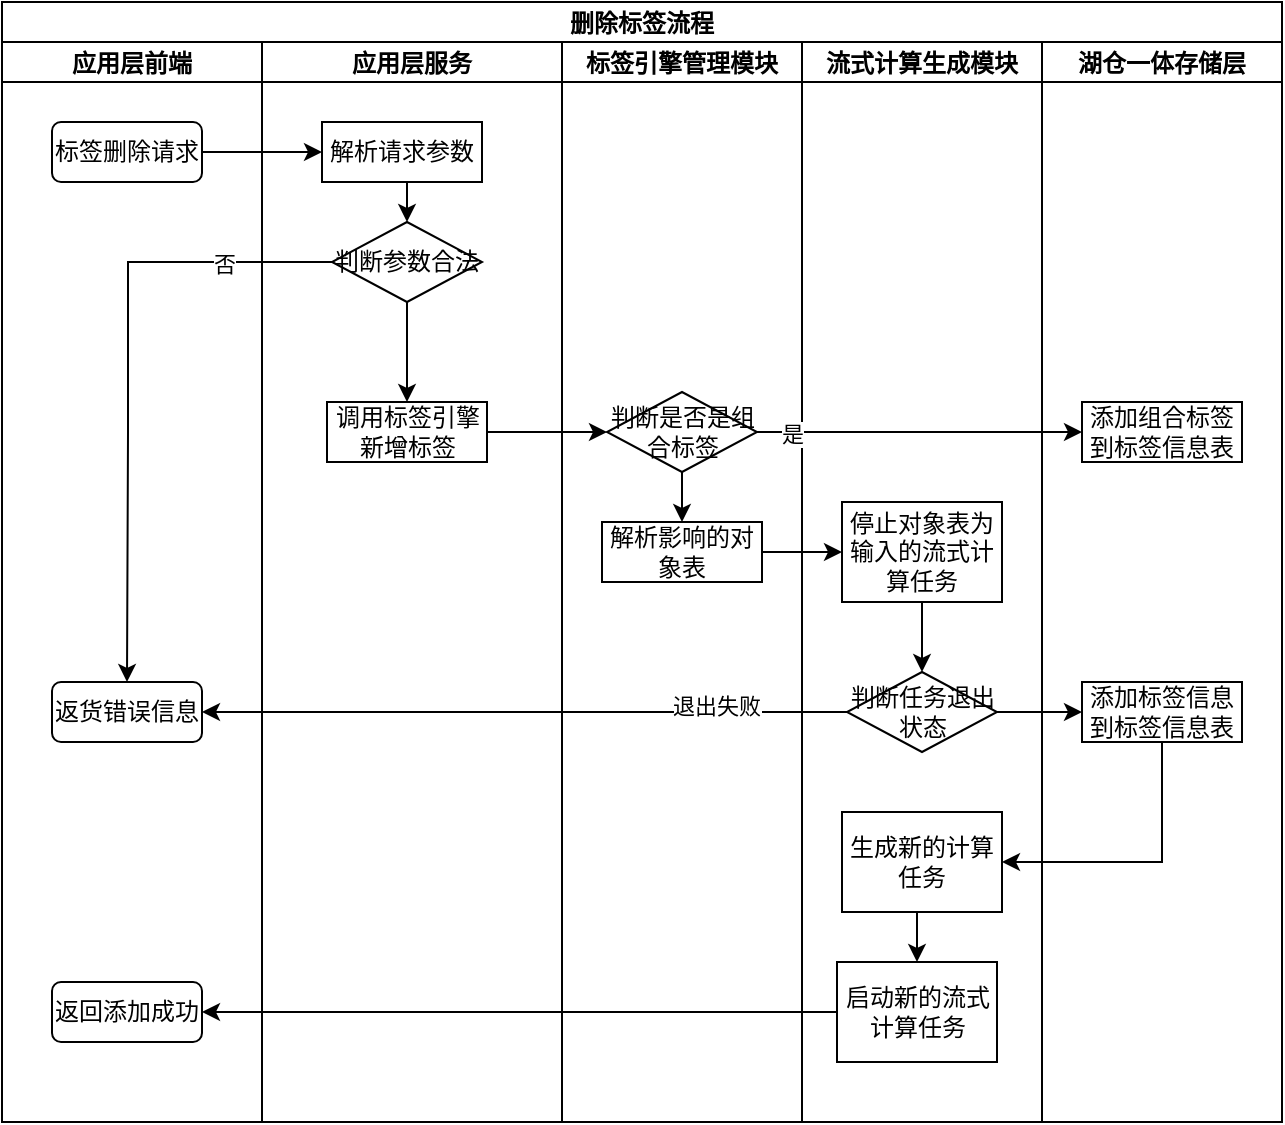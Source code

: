 <mxfile version="17.1.2" type="github">
  <diagram id="rIKkfBxgLlrVTZ_LQ07b" name="第 1 页">
    <mxGraphModel dx="941" dy="673" grid="1" gridSize="10" guides="1" tooltips="1" connect="1" arrows="1" fold="1" page="1" pageScale="1" pageWidth="850" pageHeight="1100" math="0" shadow="0">
      <root>
        <mxCell id="0" />
        <mxCell id="1" parent="0" />
        <mxCell id="c7KAloCTt9Q1xToajf8--5" value="删除标签流程" style="swimlane;childLayout=stackLayout;resizeParent=1;resizeParentMax=0;startSize=20;" vertex="1" parent="1">
          <mxGeometry x="100" y="120" width="640" height="560" as="geometry" />
        </mxCell>
        <mxCell id="c7KAloCTt9Q1xToajf8--6" value="应用层前端" style="swimlane;startSize=20;" vertex="1" parent="c7KAloCTt9Q1xToajf8--5">
          <mxGeometry y="20" width="130" height="540" as="geometry" />
        </mxCell>
        <mxCell id="c7KAloCTt9Q1xToajf8--7" value="标签删除请求" style="rounded=1;whiteSpace=wrap;html=1;" vertex="1" parent="c7KAloCTt9Q1xToajf8--6">
          <mxGeometry x="25" y="40" width="75" height="30" as="geometry" />
        </mxCell>
        <mxCell id="c7KAloCTt9Q1xToajf8--8" value="返货错误信息" style="rounded=1;whiteSpace=wrap;html=1;" vertex="1" parent="c7KAloCTt9Q1xToajf8--6">
          <mxGeometry x="25" y="320" width="75" height="30" as="geometry" />
        </mxCell>
        <mxCell id="c7KAloCTt9Q1xToajf8--9" value="返回添加成功" style="rounded=1;whiteSpace=wrap;html=1;" vertex="1" parent="c7KAloCTt9Q1xToajf8--6">
          <mxGeometry x="25" y="470" width="75" height="30" as="geometry" />
        </mxCell>
        <mxCell id="c7KAloCTt9Q1xToajf8--10" value="应用层服务" style="swimlane;startSize=20;" vertex="1" parent="c7KAloCTt9Q1xToajf8--5">
          <mxGeometry x="130" y="20" width="150" height="540" as="geometry" />
        </mxCell>
        <mxCell id="c7KAloCTt9Q1xToajf8--11" style="edgeStyle=orthogonalEdgeStyle;rounded=0;orthogonalLoop=1;jettySize=auto;html=1;exitX=0.5;exitY=1;exitDx=0;exitDy=0;entryX=0.5;entryY=0;entryDx=0;entryDy=0;" edge="1" parent="c7KAloCTt9Q1xToajf8--10" source="c7KAloCTt9Q1xToajf8--12" target="c7KAloCTt9Q1xToajf8--14">
          <mxGeometry relative="1" as="geometry" />
        </mxCell>
        <mxCell id="c7KAloCTt9Q1xToajf8--12" value="解析请求参数" style="rounded=0;whiteSpace=wrap;html=1;" vertex="1" parent="c7KAloCTt9Q1xToajf8--10">
          <mxGeometry x="30" y="40" width="80" height="30" as="geometry" />
        </mxCell>
        <mxCell id="c7KAloCTt9Q1xToajf8--13" style="edgeStyle=orthogonalEdgeStyle;rounded=0;orthogonalLoop=1;jettySize=auto;html=1;exitX=0.5;exitY=1;exitDx=0;exitDy=0;" edge="1" parent="c7KAloCTt9Q1xToajf8--10" source="c7KAloCTt9Q1xToajf8--14" target="c7KAloCTt9Q1xToajf8--15">
          <mxGeometry relative="1" as="geometry" />
        </mxCell>
        <mxCell id="c7KAloCTt9Q1xToajf8--14" value="判断参数合法" style="rhombus;whiteSpace=wrap;html=1;" vertex="1" parent="c7KAloCTt9Q1xToajf8--10">
          <mxGeometry x="35" y="90" width="75" height="40" as="geometry" />
        </mxCell>
        <mxCell id="c7KAloCTt9Q1xToajf8--15" value="调用标签引擎新增标签" style="rounded=0;whiteSpace=wrap;html=1;" vertex="1" parent="c7KAloCTt9Q1xToajf8--10">
          <mxGeometry x="32.5" y="180" width="80" height="30" as="geometry" />
        </mxCell>
        <mxCell id="c7KAloCTt9Q1xToajf8--16" value="标签引擎管理模块" style="swimlane;startSize=20;" vertex="1" parent="c7KAloCTt9Q1xToajf8--5">
          <mxGeometry x="280" y="20" width="120" height="540" as="geometry" />
        </mxCell>
        <mxCell id="c7KAloCTt9Q1xToajf8--17" style="edgeStyle=orthogonalEdgeStyle;rounded=0;orthogonalLoop=1;jettySize=auto;html=1;exitX=0.5;exitY=1;exitDx=0;exitDy=0;entryX=0.5;entryY=0;entryDx=0;entryDy=0;" edge="1" parent="c7KAloCTt9Q1xToajf8--16" source="c7KAloCTt9Q1xToajf8--18" target="c7KAloCTt9Q1xToajf8--19">
          <mxGeometry relative="1" as="geometry" />
        </mxCell>
        <mxCell id="c7KAloCTt9Q1xToajf8--18" value="判断是否是组合标签" style="rhombus;whiteSpace=wrap;html=1;" vertex="1" parent="c7KAloCTt9Q1xToajf8--16">
          <mxGeometry x="22.5" y="175" width="75" height="40" as="geometry" />
        </mxCell>
        <mxCell id="c7KAloCTt9Q1xToajf8--19" value="解析影响的对象表" style="rounded=0;whiteSpace=wrap;html=1;" vertex="1" parent="c7KAloCTt9Q1xToajf8--16">
          <mxGeometry x="20" y="240" width="80" height="30" as="geometry" />
        </mxCell>
        <mxCell id="c7KAloCTt9Q1xToajf8--20" value="流式计算生成模块" style="swimlane;startSize=20;" vertex="1" parent="c7KAloCTt9Q1xToajf8--5">
          <mxGeometry x="400" y="20" width="120" height="540" as="geometry" />
        </mxCell>
        <mxCell id="c7KAloCTt9Q1xToajf8--21" style="edgeStyle=orthogonalEdgeStyle;rounded=0;orthogonalLoop=1;jettySize=auto;html=1;exitX=0.5;exitY=1;exitDx=0;exitDy=0;entryX=0.5;entryY=0;entryDx=0;entryDy=0;" edge="1" parent="c7KAloCTt9Q1xToajf8--20" source="c7KAloCTt9Q1xToajf8--22" target="c7KAloCTt9Q1xToajf8--23">
          <mxGeometry relative="1" as="geometry" />
        </mxCell>
        <mxCell id="c7KAloCTt9Q1xToajf8--22" value="停止对象表为输入的流式计算任务" style="rounded=0;whiteSpace=wrap;html=1;" vertex="1" parent="c7KAloCTt9Q1xToajf8--20">
          <mxGeometry x="20" y="230" width="80" height="50" as="geometry" />
        </mxCell>
        <mxCell id="c7KAloCTt9Q1xToajf8--23" value="判断任务退出状态" style="rhombus;whiteSpace=wrap;html=1;" vertex="1" parent="c7KAloCTt9Q1xToajf8--20">
          <mxGeometry x="22.5" y="315" width="75" height="40" as="geometry" />
        </mxCell>
        <mxCell id="c7KAloCTt9Q1xToajf8--24" style="edgeStyle=orthogonalEdgeStyle;rounded=0;orthogonalLoop=1;jettySize=auto;html=1;exitX=0.5;exitY=1;exitDx=0;exitDy=0;entryX=0.5;entryY=0;entryDx=0;entryDy=0;" edge="1" parent="c7KAloCTt9Q1xToajf8--20" source="c7KAloCTt9Q1xToajf8--25" target="c7KAloCTt9Q1xToajf8--26">
          <mxGeometry relative="1" as="geometry" />
        </mxCell>
        <mxCell id="c7KAloCTt9Q1xToajf8--25" value="生成新的计算任务" style="rounded=0;whiteSpace=wrap;html=1;" vertex="1" parent="c7KAloCTt9Q1xToajf8--20">
          <mxGeometry x="20" y="385" width="80" height="50" as="geometry" />
        </mxCell>
        <mxCell id="c7KAloCTt9Q1xToajf8--26" value="启动新的流式计算任务" style="rounded=0;whiteSpace=wrap;html=1;" vertex="1" parent="c7KAloCTt9Q1xToajf8--20">
          <mxGeometry x="17.5" y="460" width="80" height="50" as="geometry" />
        </mxCell>
        <mxCell id="c7KAloCTt9Q1xToajf8--27" style="edgeStyle=orthogonalEdgeStyle;rounded=0;orthogonalLoop=1;jettySize=auto;html=1;exitX=1;exitY=0.5;exitDx=0;exitDy=0;" edge="1" parent="c7KAloCTt9Q1xToajf8--5" source="c7KAloCTt9Q1xToajf8--7" target="c7KAloCTt9Q1xToajf8--12">
          <mxGeometry relative="1" as="geometry" />
        </mxCell>
        <mxCell id="c7KAloCTt9Q1xToajf8--28" style="edgeStyle=orthogonalEdgeStyle;rounded=0;orthogonalLoop=1;jettySize=auto;html=1;exitX=0;exitY=0.5;exitDx=0;exitDy=0;entryX=0.5;entryY=0;entryDx=0;entryDy=0;" edge="1" parent="c7KAloCTt9Q1xToajf8--5" source="c7KAloCTt9Q1xToajf8--14" target="c7KAloCTt9Q1xToajf8--8">
          <mxGeometry relative="1" as="geometry">
            <Array as="points">
              <mxPoint x="63" y="130" />
              <mxPoint x="63" y="215" />
            </Array>
          </mxGeometry>
        </mxCell>
        <mxCell id="c7KAloCTt9Q1xToajf8--29" value="否" style="edgeLabel;html=1;align=center;verticalAlign=middle;resizable=0;points=[];" vertex="1" connectable="0" parent="c7KAloCTt9Q1xToajf8--28">
          <mxGeometry x="-0.654" y="1" relative="1" as="geometry">
            <mxPoint as="offset" />
          </mxGeometry>
        </mxCell>
        <mxCell id="c7KAloCTt9Q1xToajf8--30" style="edgeStyle=orthogonalEdgeStyle;rounded=0;orthogonalLoop=1;jettySize=auto;html=1;exitX=1;exitY=0.5;exitDx=0;exitDy=0;entryX=0;entryY=0.5;entryDx=0;entryDy=0;" edge="1" parent="c7KAloCTt9Q1xToajf8--5" source="c7KAloCTt9Q1xToajf8--15" target="c7KAloCTt9Q1xToajf8--18">
          <mxGeometry relative="1" as="geometry">
            <mxPoint x="300" y="215" as="targetPoint" />
          </mxGeometry>
        </mxCell>
        <mxCell id="c7KAloCTt9Q1xToajf8--31" value="湖仓一体存储层" style="swimlane;startSize=20;" vertex="1" parent="c7KAloCTt9Q1xToajf8--5">
          <mxGeometry x="520" y="20" width="120" height="540" as="geometry" />
        </mxCell>
        <mxCell id="c7KAloCTt9Q1xToajf8--32" value="添加组合标签到标签信息表" style="rounded=0;whiteSpace=wrap;html=1;" vertex="1" parent="c7KAloCTt9Q1xToajf8--31">
          <mxGeometry x="20" y="180" width="80" height="30" as="geometry" />
        </mxCell>
        <mxCell id="c7KAloCTt9Q1xToajf8--33" value="添加标签信息到标签信息表" style="rounded=0;whiteSpace=wrap;html=1;" vertex="1" parent="c7KAloCTt9Q1xToajf8--31">
          <mxGeometry x="20" y="320" width="80" height="30" as="geometry" />
        </mxCell>
        <mxCell id="c7KAloCTt9Q1xToajf8--34" style="edgeStyle=orthogonalEdgeStyle;rounded=0;orthogonalLoop=1;jettySize=auto;html=1;exitX=1;exitY=0.5;exitDx=0;exitDy=0;entryX=0;entryY=0.5;entryDx=0;entryDy=0;" edge="1" parent="c7KAloCTt9Q1xToajf8--5" source="c7KAloCTt9Q1xToajf8--18" target="c7KAloCTt9Q1xToajf8--32">
          <mxGeometry relative="1" as="geometry" />
        </mxCell>
        <mxCell id="c7KAloCTt9Q1xToajf8--35" value="是" style="edgeLabel;html=1;align=center;verticalAlign=middle;resizable=0;points=[];" vertex="1" connectable="0" parent="c7KAloCTt9Q1xToajf8--34">
          <mxGeometry x="-0.785" y="-1" relative="1" as="geometry">
            <mxPoint as="offset" />
          </mxGeometry>
        </mxCell>
        <mxCell id="c7KAloCTt9Q1xToajf8--36" style="edgeStyle=orthogonalEdgeStyle;rounded=0;orthogonalLoop=1;jettySize=auto;html=1;exitX=1;exitY=0.5;exitDx=0;exitDy=0;entryX=0;entryY=0.5;entryDx=0;entryDy=0;" edge="1" parent="c7KAloCTt9Q1xToajf8--5" source="c7KAloCTt9Q1xToajf8--19" target="c7KAloCTt9Q1xToajf8--22">
          <mxGeometry relative="1" as="geometry" />
        </mxCell>
        <mxCell id="c7KAloCTt9Q1xToajf8--37" style="edgeStyle=orthogonalEdgeStyle;rounded=0;orthogonalLoop=1;jettySize=auto;html=1;exitX=0;exitY=0.5;exitDx=0;exitDy=0;" edge="1" parent="c7KAloCTt9Q1xToajf8--5" source="c7KAloCTt9Q1xToajf8--23" target="c7KAloCTt9Q1xToajf8--8">
          <mxGeometry relative="1" as="geometry" />
        </mxCell>
        <mxCell id="c7KAloCTt9Q1xToajf8--38" value="退出失败" style="edgeLabel;html=1;align=center;verticalAlign=middle;resizable=0;points=[];" vertex="1" connectable="0" parent="c7KAloCTt9Q1xToajf8--37">
          <mxGeometry x="-0.594" y="-3" relative="1" as="geometry">
            <mxPoint as="offset" />
          </mxGeometry>
        </mxCell>
        <mxCell id="c7KAloCTt9Q1xToajf8--39" style="edgeStyle=orthogonalEdgeStyle;rounded=0;orthogonalLoop=1;jettySize=auto;html=1;exitX=1;exitY=0.5;exitDx=0;exitDy=0;" edge="1" parent="c7KAloCTt9Q1xToajf8--5" source="c7KAloCTt9Q1xToajf8--23" target="c7KAloCTt9Q1xToajf8--33">
          <mxGeometry relative="1" as="geometry" />
        </mxCell>
        <mxCell id="c7KAloCTt9Q1xToajf8--40" style="edgeStyle=orthogonalEdgeStyle;rounded=0;orthogonalLoop=1;jettySize=auto;html=1;exitX=0.5;exitY=1;exitDx=0;exitDy=0;entryX=1;entryY=0.5;entryDx=0;entryDy=0;" edge="1" parent="c7KAloCTt9Q1xToajf8--5" source="c7KAloCTt9Q1xToajf8--33" target="c7KAloCTt9Q1xToajf8--25">
          <mxGeometry relative="1" as="geometry" />
        </mxCell>
        <mxCell id="c7KAloCTt9Q1xToajf8--41" style="edgeStyle=orthogonalEdgeStyle;rounded=0;orthogonalLoop=1;jettySize=auto;html=1;exitX=0;exitY=0.5;exitDx=0;exitDy=0;" edge="1" parent="c7KAloCTt9Q1xToajf8--5" source="c7KAloCTt9Q1xToajf8--26" target="c7KAloCTt9Q1xToajf8--9">
          <mxGeometry relative="1" as="geometry" />
        </mxCell>
      </root>
    </mxGraphModel>
  </diagram>
</mxfile>
